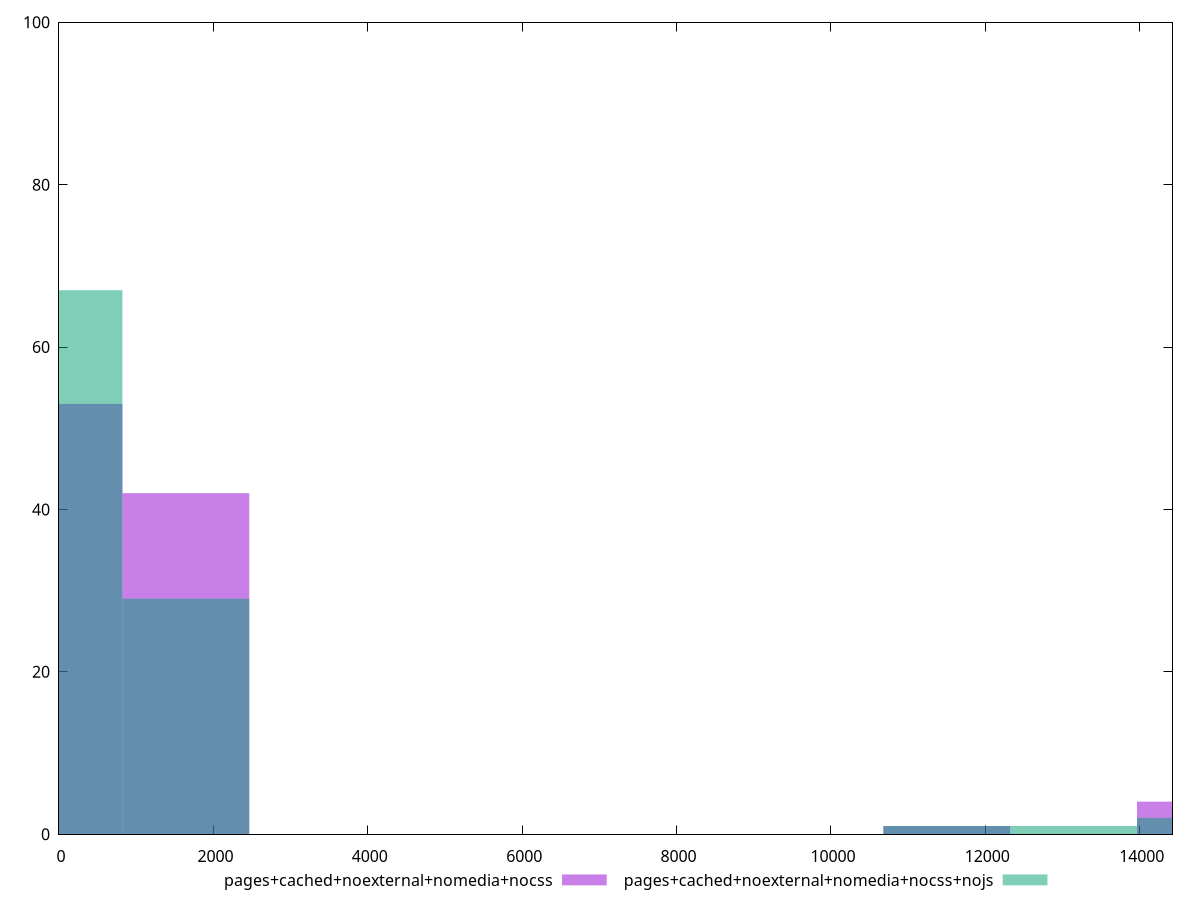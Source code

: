 reset

$pagesCachedNoexternalNomediaNocss <<EOF
0 53
11500.80900014901 1
1642.9727143070015 42
14786.754428763013 4
EOF

$pagesCachedNoexternalNomediaNocssNojs <<EOF
0 67
1642.9727143070015 29
14786.754428763013 2
13143.781714456012 1
11500.80900014901 1
EOF

set key outside below
set boxwidth 1642.9727143070015
set xrange [0:14425]
set yrange [0:100]
set trange [0:100]
set style fill transparent solid 0.5 noborder
set terminal svg size 640, 500 enhanced background rgb 'white'
set output "reprap/uses-rel-preload/comparison/histogram/4_vs_5.svg"

plot $pagesCachedNoexternalNomediaNocss title "pages+cached+noexternal+nomedia+nocss" with boxes, \
     $pagesCachedNoexternalNomediaNocssNojs title "pages+cached+noexternal+nomedia+nocss+nojs" with boxes

reset
